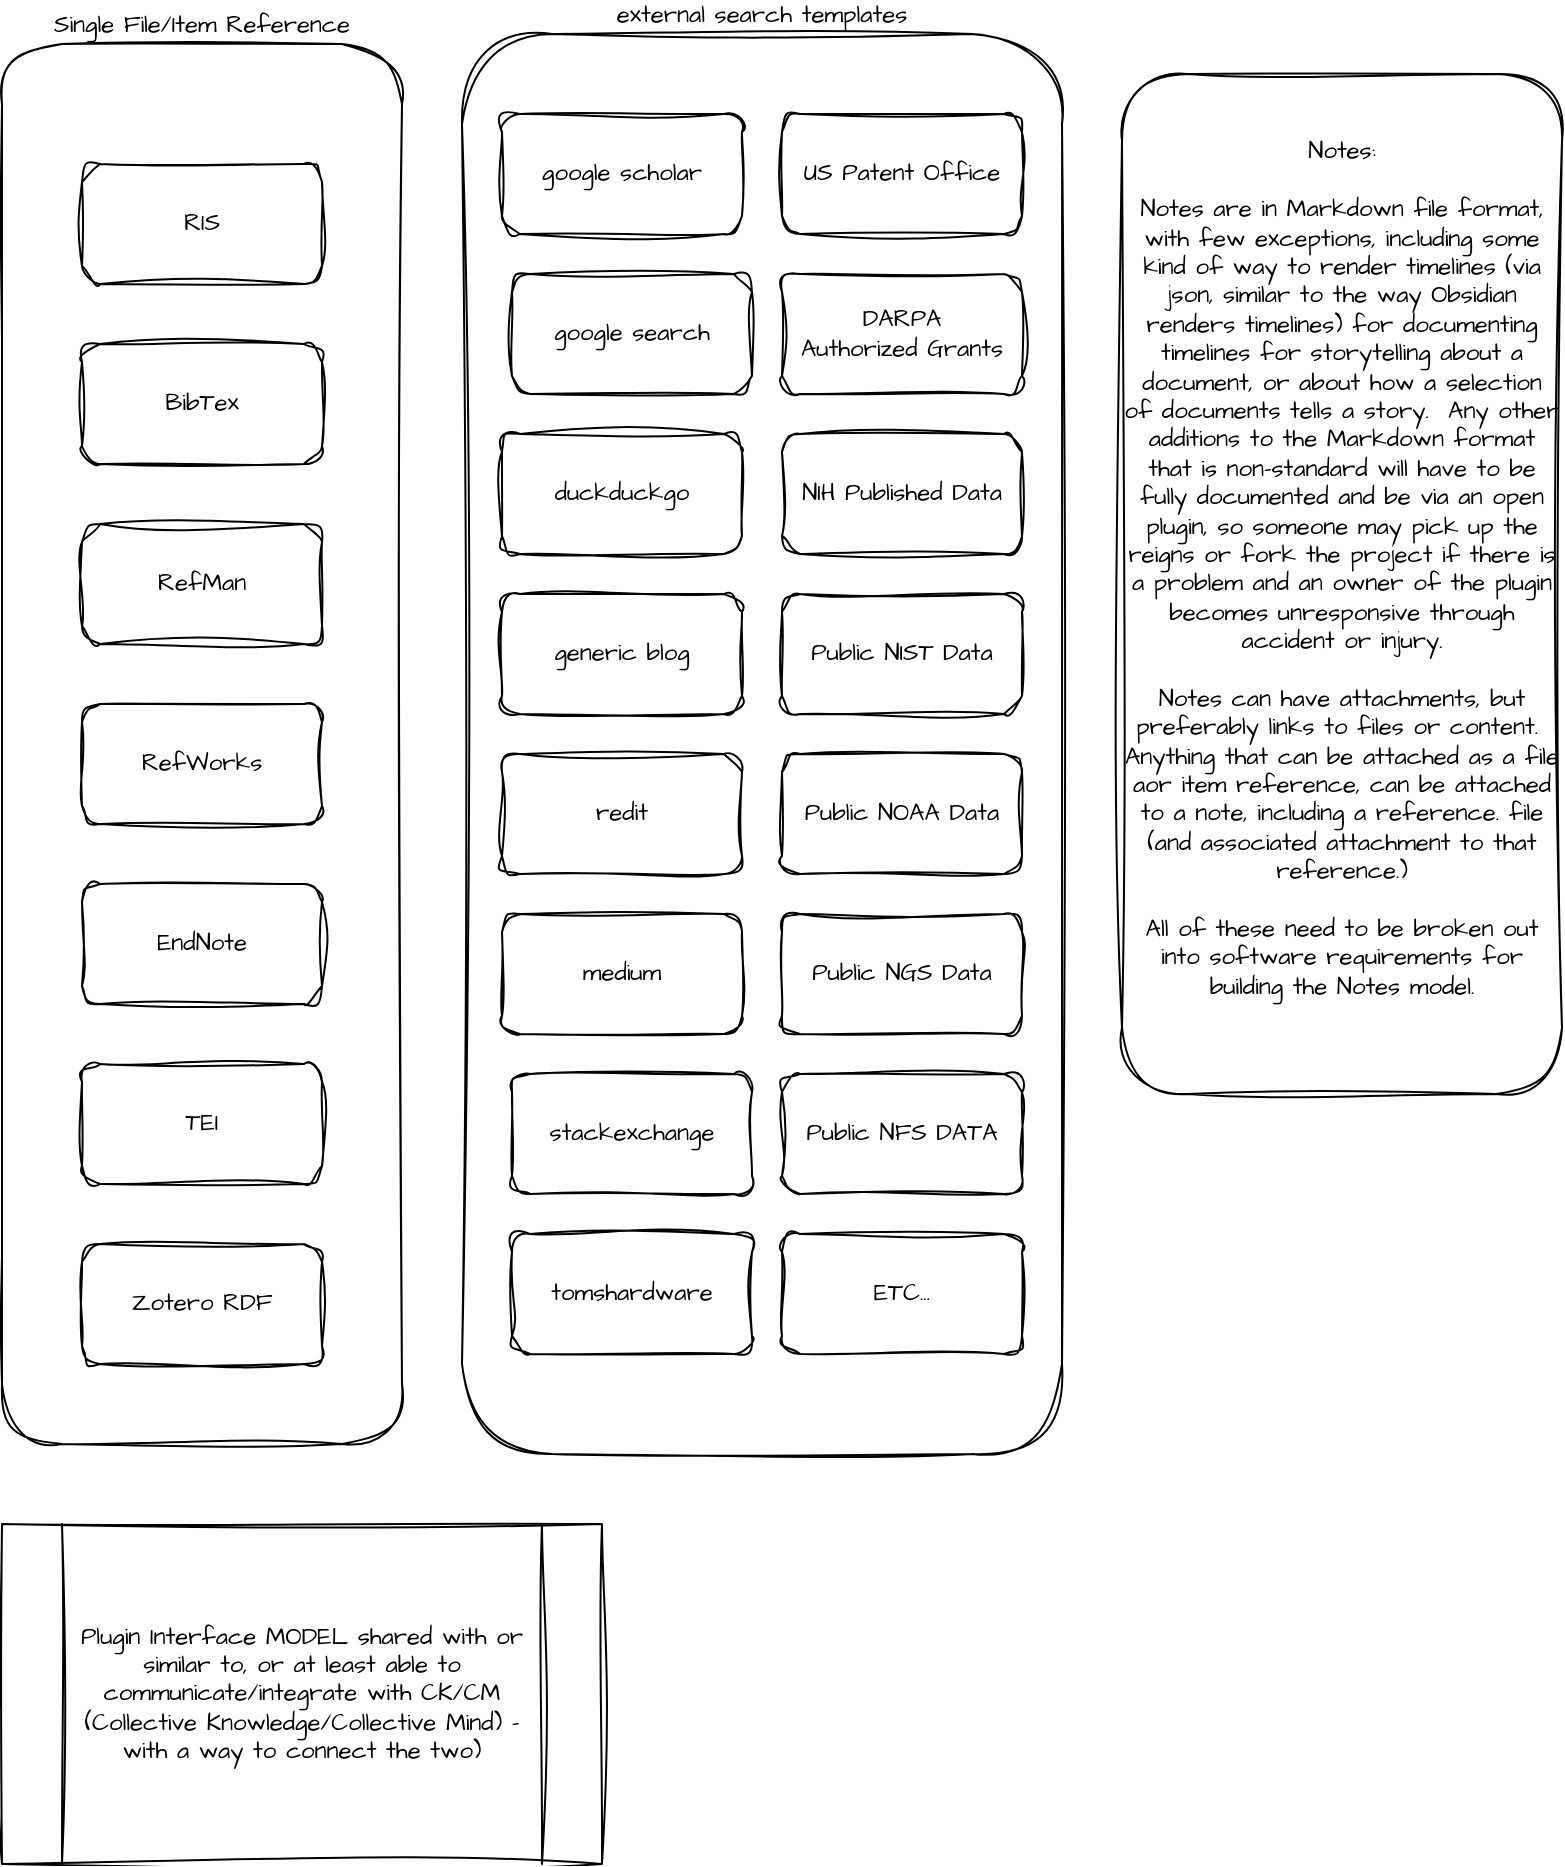 <mxfile version="24.0.4" type="device">
  <diagram name="Page-1" id="Cob6NNDtT91jN5K-ru7g">
    <mxGraphModel dx="1240" dy="772" grid="1" gridSize="10" guides="1" tooltips="1" connect="1" arrows="1" fold="1" page="1" pageScale="1" pageWidth="850" pageHeight="1100" math="0" shadow="0">
      <root>
        <mxCell id="0" />
        <mxCell id="1" parent="0" />
        <mxCell id="1FTYU-7Bd4bms-fDyBVy-5" value="Single File/Item Reference" style="rounded=1;whiteSpace=wrap;html=1;sketch=1;hachureGap=4;jiggle=2;curveFitting=1;fontFamily=Architects Daughter;fontSource=https%3A%2F%2Ffonts.googleapis.com%2Fcss%3Ffamily%3DArchitects%2BDaughter;verticalAlign=bottom;labelPosition=center;verticalLabelPosition=top;align=center;" vertex="1" parent="1">
          <mxGeometry x="20" y="40" width="200" height="700" as="geometry" />
        </mxCell>
        <mxCell id="1FTYU-7Bd4bms-fDyBVy-1" value="RIS" style="rounded=1;whiteSpace=wrap;html=1;sketch=1;hachureGap=4;jiggle=2;curveFitting=1;fontFamily=Architects Daughter;fontSource=https%3A%2F%2Ffonts.googleapis.com%2Fcss%3Ffamily%3DArchitects%2BDaughter;" vertex="1" parent="1">
          <mxGeometry x="60" y="100" width="120" height="60" as="geometry" />
        </mxCell>
        <mxCell id="1FTYU-7Bd4bms-fDyBVy-2" value="BibTex" style="rounded=1;whiteSpace=wrap;html=1;sketch=1;hachureGap=4;jiggle=2;curveFitting=1;fontFamily=Architects Daughter;fontSource=https%3A%2F%2Ffonts.googleapis.com%2Fcss%3Ffamily%3DArchitects%2BDaughter;" vertex="1" parent="1">
          <mxGeometry x="60" y="190" width="120" height="60" as="geometry" />
        </mxCell>
        <mxCell id="1FTYU-7Bd4bms-fDyBVy-3" value="RefMan" style="rounded=1;whiteSpace=wrap;html=1;sketch=1;hachureGap=4;jiggle=2;curveFitting=1;fontFamily=Architects Daughter;fontSource=https%3A%2F%2Ffonts.googleapis.com%2Fcss%3Ffamily%3DArchitects%2BDaughter;" vertex="1" parent="1">
          <mxGeometry x="60" y="280" width="120" height="60" as="geometry" />
        </mxCell>
        <mxCell id="1FTYU-7Bd4bms-fDyBVy-4" value="RefWorks" style="rounded=1;whiteSpace=wrap;html=1;sketch=1;hachureGap=4;jiggle=2;curveFitting=1;fontFamily=Architects Daughter;fontSource=https%3A%2F%2Ffonts.googleapis.com%2Fcss%3Ffamily%3DArchitects%2BDaughter;" vertex="1" parent="1">
          <mxGeometry x="60" y="370" width="120" height="60" as="geometry" />
        </mxCell>
        <mxCell id="1FTYU-7Bd4bms-fDyBVy-6" value="EndNote" style="rounded=1;whiteSpace=wrap;html=1;sketch=1;hachureGap=4;jiggle=2;curveFitting=1;fontFamily=Architects Daughter;fontSource=https%3A%2F%2Ffonts.googleapis.com%2Fcss%3Ffamily%3DArchitects%2BDaughter;" vertex="1" parent="1">
          <mxGeometry x="60" y="460" width="120" height="60" as="geometry" />
        </mxCell>
        <mxCell id="1FTYU-7Bd4bms-fDyBVy-7" value="TEI" style="rounded=1;whiteSpace=wrap;html=1;sketch=1;hachureGap=4;jiggle=2;curveFitting=1;fontFamily=Architects Daughter;fontSource=https%3A%2F%2Ffonts.googleapis.com%2Fcss%3Ffamily%3DArchitects%2BDaughter;" vertex="1" parent="1">
          <mxGeometry x="60" y="550" width="120" height="60" as="geometry" />
        </mxCell>
        <mxCell id="1FTYU-7Bd4bms-fDyBVy-24" value="Zotero RDF" style="rounded=1;whiteSpace=wrap;html=1;sketch=1;hachureGap=4;jiggle=2;curveFitting=1;fontFamily=Architects Daughter;fontSource=https%3A%2F%2Ffonts.googleapis.com%2Fcss%3Ffamily%3DArchitects%2BDaughter;" vertex="1" parent="1">
          <mxGeometry x="60" y="640" width="120" height="60" as="geometry" />
        </mxCell>
        <mxCell id="1FTYU-7Bd4bms-fDyBVy-27" value="external search templates" style="rounded=1;whiteSpace=wrap;html=1;sketch=1;hachureGap=4;jiggle=2;curveFitting=1;fontFamily=Architects Daughter;fontSource=https%3A%2F%2Ffonts.googleapis.com%2Fcss%3Ffamily%3DArchitects%2BDaughter;verticalAlign=bottom;labelPosition=center;verticalLabelPosition=top;align=center;" vertex="1" parent="1">
          <mxGeometry x="250" y="35" width="300" height="710" as="geometry" />
        </mxCell>
        <mxCell id="1FTYU-7Bd4bms-fDyBVy-28" value="google scholar" style="rounded=1;whiteSpace=wrap;html=1;sketch=1;hachureGap=4;jiggle=2;curveFitting=1;fontFamily=Architects Daughter;fontSource=https%3A%2F%2Ffonts.googleapis.com%2Fcss%3Ffamily%3DArchitects%2BDaughter;" vertex="1" parent="1">
          <mxGeometry x="270" y="75" width="120" height="60" as="geometry" />
        </mxCell>
        <mxCell id="1FTYU-7Bd4bms-fDyBVy-29" value="google search" style="rounded=1;whiteSpace=wrap;html=1;sketch=1;hachureGap=4;jiggle=2;curveFitting=1;fontFamily=Architects Daughter;fontSource=https%3A%2F%2Ffonts.googleapis.com%2Fcss%3Ffamily%3DArchitects%2BDaughter;" vertex="1" parent="1">
          <mxGeometry x="275" y="155" width="120" height="60" as="geometry" />
        </mxCell>
        <mxCell id="1FTYU-7Bd4bms-fDyBVy-30" value="duckduckgo" style="rounded=1;whiteSpace=wrap;html=1;sketch=1;hachureGap=4;jiggle=2;curveFitting=1;fontFamily=Architects Daughter;fontSource=https%3A%2F%2Ffonts.googleapis.com%2Fcss%3Ffamily%3DArchitects%2BDaughter;" vertex="1" parent="1">
          <mxGeometry x="270" y="235" width="120" height="60" as="geometry" />
        </mxCell>
        <mxCell id="1FTYU-7Bd4bms-fDyBVy-31" value="generic blog" style="rounded=1;whiteSpace=wrap;html=1;sketch=1;hachureGap=4;jiggle=2;curveFitting=1;fontFamily=Architects Daughter;fontSource=https%3A%2F%2Ffonts.googleapis.com%2Fcss%3Ffamily%3DArchitects%2BDaughter;" vertex="1" parent="1">
          <mxGeometry x="270" y="315" width="120" height="60" as="geometry" />
        </mxCell>
        <mxCell id="1FTYU-7Bd4bms-fDyBVy-32" value="redit" style="rounded=1;whiteSpace=wrap;html=1;sketch=1;hachureGap=4;jiggle=2;curveFitting=1;fontFamily=Architects Daughter;fontSource=https%3A%2F%2Ffonts.googleapis.com%2Fcss%3Ffamily%3DArchitects%2BDaughter;" vertex="1" parent="1">
          <mxGeometry x="270" y="395" width="120" height="60" as="geometry" />
        </mxCell>
        <mxCell id="1FTYU-7Bd4bms-fDyBVy-33" value="medium" style="rounded=1;whiteSpace=wrap;html=1;sketch=1;hachureGap=4;jiggle=2;curveFitting=1;fontFamily=Architects Daughter;fontSource=https%3A%2F%2Ffonts.googleapis.com%2Fcss%3Ffamily%3DArchitects%2BDaughter;" vertex="1" parent="1">
          <mxGeometry x="270" y="475" width="120" height="60" as="geometry" />
        </mxCell>
        <mxCell id="1FTYU-7Bd4bms-fDyBVy-34" value="stackexchange" style="rounded=1;whiteSpace=wrap;html=1;sketch=1;hachureGap=4;jiggle=2;curveFitting=1;fontFamily=Architects Daughter;fontSource=https%3A%2F%2Ffonts.googleapis.com%2Fcss%3Ffamily%3DArchitects%2BDaughter;" vertex="1" parent="1">
          <mxGeometry x="275" y="555" width="120" height="60" as="geometry" />
        </mxCell>
        <mxCell id="1FTYU-7Bd4bms-fDyBVy-35" value="tomshardware" style="rounded=1;whiteSpace=wrap;html=1;sketch=1;hachureGap=4;jiggle=2;curveFitting=1;fontFamily=Architects Daughter;fontSource=https%3A%2F%2Ffonts.googleapis.com%2Fcss%3Ffamily%3DArchitects%2BDaughter;" vertex="1" parent="1">
          <mxGeometry x="275" y="635" width="120" height="60" as="geometry" />
        </mxCell>
        <mxCell id="1FTYU-7Bd4bms-fDyBVy-36" value="US Patent Office" style="rounded=1;whiteSpace=wrap;html=1;sketch=1;hachureGap=4;jiggle=2;curveFitting=1;fontFamily=Architects Daughter;fontSource=https%3A%2F%2Ffonts.googleapis.com%2Fcss%3Ffamily%3DArchitects%2BDaughter;" vertex="1" parent="1">
          <mxGeometry x="410" y="75" width="120" height="60" as="geometry" />
        </mxCell>
        <mxCell id="1FTYU-7Bd4bms-fDyBVy-37" value="DARPA&lt;div&gt;Authorized Grants&lt;/div&gt;" style="rounded=1;whiteSpace=wrap;html=1;sketch=1;hachureGap=4;jiggle=2;curveFitting=1;fontFamily=Architects Daughter;fontSource=https%3A%2F%2Ffonts.googleapis.com%2Fcss%3Ffamily%3DArchitects%2BDaughter;" vertex="1" parent="1">
          <mxGeometry x="410" y="155" width="120" height="60" as="geometry" />
        </mxCell>
        <mxCell id="1FTYU-7Bd4bms-fDyBVy-38" value="NIH Published Data" style="rounded=1;whiteSpace=wrap;html=1;sketch=1;hachureGap=4;jiggle=2;curveFitting=1;fontFamily=Architects Daughter;fontSource=https%3A%2F%2Ffonts.googleapis.com%2Fcss%3Ffamily%3DArchitects%2BDaughter;" vertex="1" parent="1">
          <mxGeometry x="410" y="235" width="120" height="60" as="geometry" />
        </mxCell>
        <mxCell id="1FTYU-7Bd4bms-fDyBVy-39" value="Public NIST Data" style="rounded=1;whiteSpace=wrap;html=1;sketch=1;hachureGap=4;jiggle=2;curveFitting=1;fontFamily=Architects Daughter;fontSource=https%3A%2F%2Ffonts.googleapis.com%2Fcss%3Ffamily%3DArchitects%2BDaughter;" vertex="1" parent="1">
          <mxGeometry x="410" y="315" width="120" height="60" as="geometry" />
        </mxCell>
        <mxCell id="1FTYU-7Bd4bms-fDyBVy-40" value="Public NOAA Data" style="rounded=1;whiteSpace=wrap;html=1;sketch=1;hachureGap=4;jiggle=2;curveFitting=1;fontFamily=Architects Daughter;fontSource=https%3A%2F%2Ffonts.googleapis.com%2Fcss%3Ffamily%3DArchitects%2BDaughter;" vertex="1" parent="1">
          <mxGeometry x="410" y="395" width="120" height="60" as="geometry" />
        </mxCell>
        <mxCell id="1FTYU-7Bd4bms-fDyBVy-41" value="Public NGS Data" style="rounded=1;whiteSpace=wrap;html=1;sketch=1;hachureGap=4;jiggle=2;curveFitting=1;fontFamily=Architects Daughter;fontSource=https%3A%2F%2Ffonts.googleapis.com%2Fcss%3Ffamily%3DArchitects%2BDaughter;" vertex="1" parent="1">
          <mxGeometry x="410" y="475" width="120" height="60" as="geometry" />
        </mxCell>
        <mxCell id="1FTYU-7Bd4bms-fDyBVy-42" value="Public NFS DATA" style="rounded=1;whiteSpace=wrap;html=1;sketch=1;hachureGap=4;jiggle=2;curveFitting=1;fontFamily=Architects Daughter;fontSource=https%3A%2F%2Ffonts.googleapis.com%2Fcss%3Ffamily%3DArchitects%2BDaughter;" vertex="1" parent="1">
          <mxGeometry x="410" y="555" width="120" height="60" as="geometry" />
        </mxCell>
        <mxCell id="1FTYU-7Bd4bms-fDyBVy-43" value="ETC..." style="rounded=1;whiteSpace=wrap;html=1;sketch=1;hachureGap=4;jiggle=2;curveFitting=1;fontFamily=Architects Daughter;fontSource=https%3A%2F%2Ffonts.googleapis.com%2Fcss%3Ffamily%3DArchitects%2BDaughter;" vertex="1" parent="1">
          <mxGeometry x="410" y="635" width="120" height="60" as="geometry" />
        </mxCell>
        <mxCell id="1FTYU-7Bd4bms-fDyBVy-45" value="Plugin Interface MODEL shared with or similar to, or at least able to communicate/integrate with CK/CM (Collective Knowledge/Collective Mind) - with a way to connect the two)" style="shape=process;whiteSpace=wrap;html=1;backgroundOutline=1;sketch=1;hachureGap=4;jiggle=2;curveFitting=1;fontFamily=Architects Daughter;fontSource=https%3A%2F%2Ffonts.googleapis.com%2Fcss%3Ffamily%3DArchitects%2BDaughter;" vertex="1" parent="1">
          <mxGeometry x="20" y="780" width="300" height="170" as="geometry" />
        </mxCell>
        <mxCell id="1FTYU-7Bd4bms-fDyBVy-46" value="Notes:&lt;div&gt;&lt;br&gt;&lt;/div&gt;&lt;div&gt;Notes are in Markdown file format, with few exceptions, including some kind of way to render timelines (via json, similar to the way Obsidian renders timelines) for documenting timelines for storytelling about a document, or about how a selection of documents tells a story.&amp;nbsp; Any other additions to the Markdown format that is non-standard will have to be fully documented and be via an open plugin, so someone may pick up the reigns or fork the project if there is a problem and an owner of the plugin becomes unresponsive through accident or injury.&lt;/div&gt;&lt;div&gt;&lt;br&gt;&lt;/div&gt;&lt;div&gt;Notes can have attachments, but preferably links to files or content.&amp;nbsp; Anything that can be attached as a file aor item reference, can be attached to a note, including a reference. file (and associated attachment to that reference.)&lt;/div&gt;&lt;div&gt;&lt;br&gt;&lt;/div&gt;&lt;div&gt;All of these need to be broken out into software requirements for building the Notes model.&lt;/div&gt;&lt;div&gt;&lt;br&gt;&lt;/div&gt;" style="rounded=1;whiteSpace=wrap;html=1;sketch=1;hachureGap=4;jiggle=2;curveFitting=1;fontFamily=Architects Daughter;fontSource=https%3A%2F%2Ffonts.googleapis.com%2Fcss%3Ffamily%3DArchitects%2BDaughter;" vertex="1" parent="1">
          <mxGeometry x="580" y="55" width="220" height="510" as="geometry" />
        </mxCell>
      </root>
    </mxGraphModel>
  </diagram>
</mxfile>
